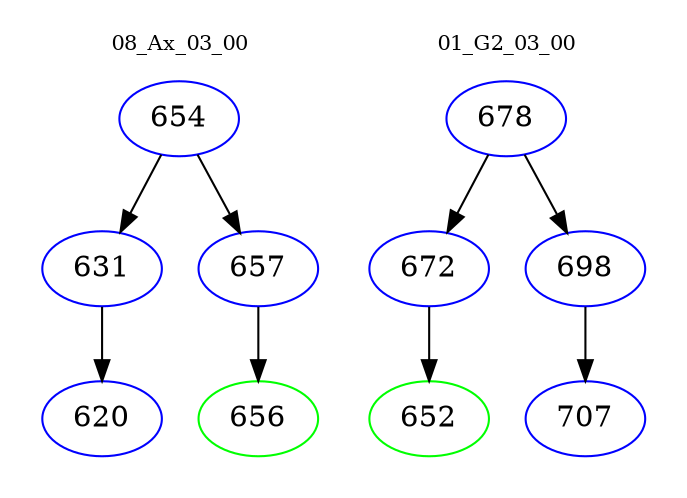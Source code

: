 digraph{
subgraph cluster_0 {
color = white
label = "08_Ax_03_00";
fontsize=10;
T0_654 [label="654", color="blue"]
T0_654 -> T0_631 [color="black"]
T0_631 [label="631", color="blue"]
T0_631 -> T0_620 [color="black"]
T0_620 [label="620", color="blue"]
T0_654 -> T0_657 [color="black"]
T0_657 [label="657", color="blue"]
T0_657 -> T0_656 [color="black"]
T0_656 [label="656", color="green"]
}
subgraph cluster_1 {
color = white
label = "01_G2_03_00";
fontsize=10;
T1_678 [label="678", color="blue"]
T1_678 -> T1_672 [color="black"]
T1_672 [label="672", color="blue"]
T1_672 -> T1_652 [color="black"]
T1_652 [label="652", color="green"]
T1_678 -> T1_698 [color="black"]
T1_698 [label="698", color="blue"]
T1_698 -> T1_707 [color="black"]
T1_707 [label="707", color="blue"]
}
}

